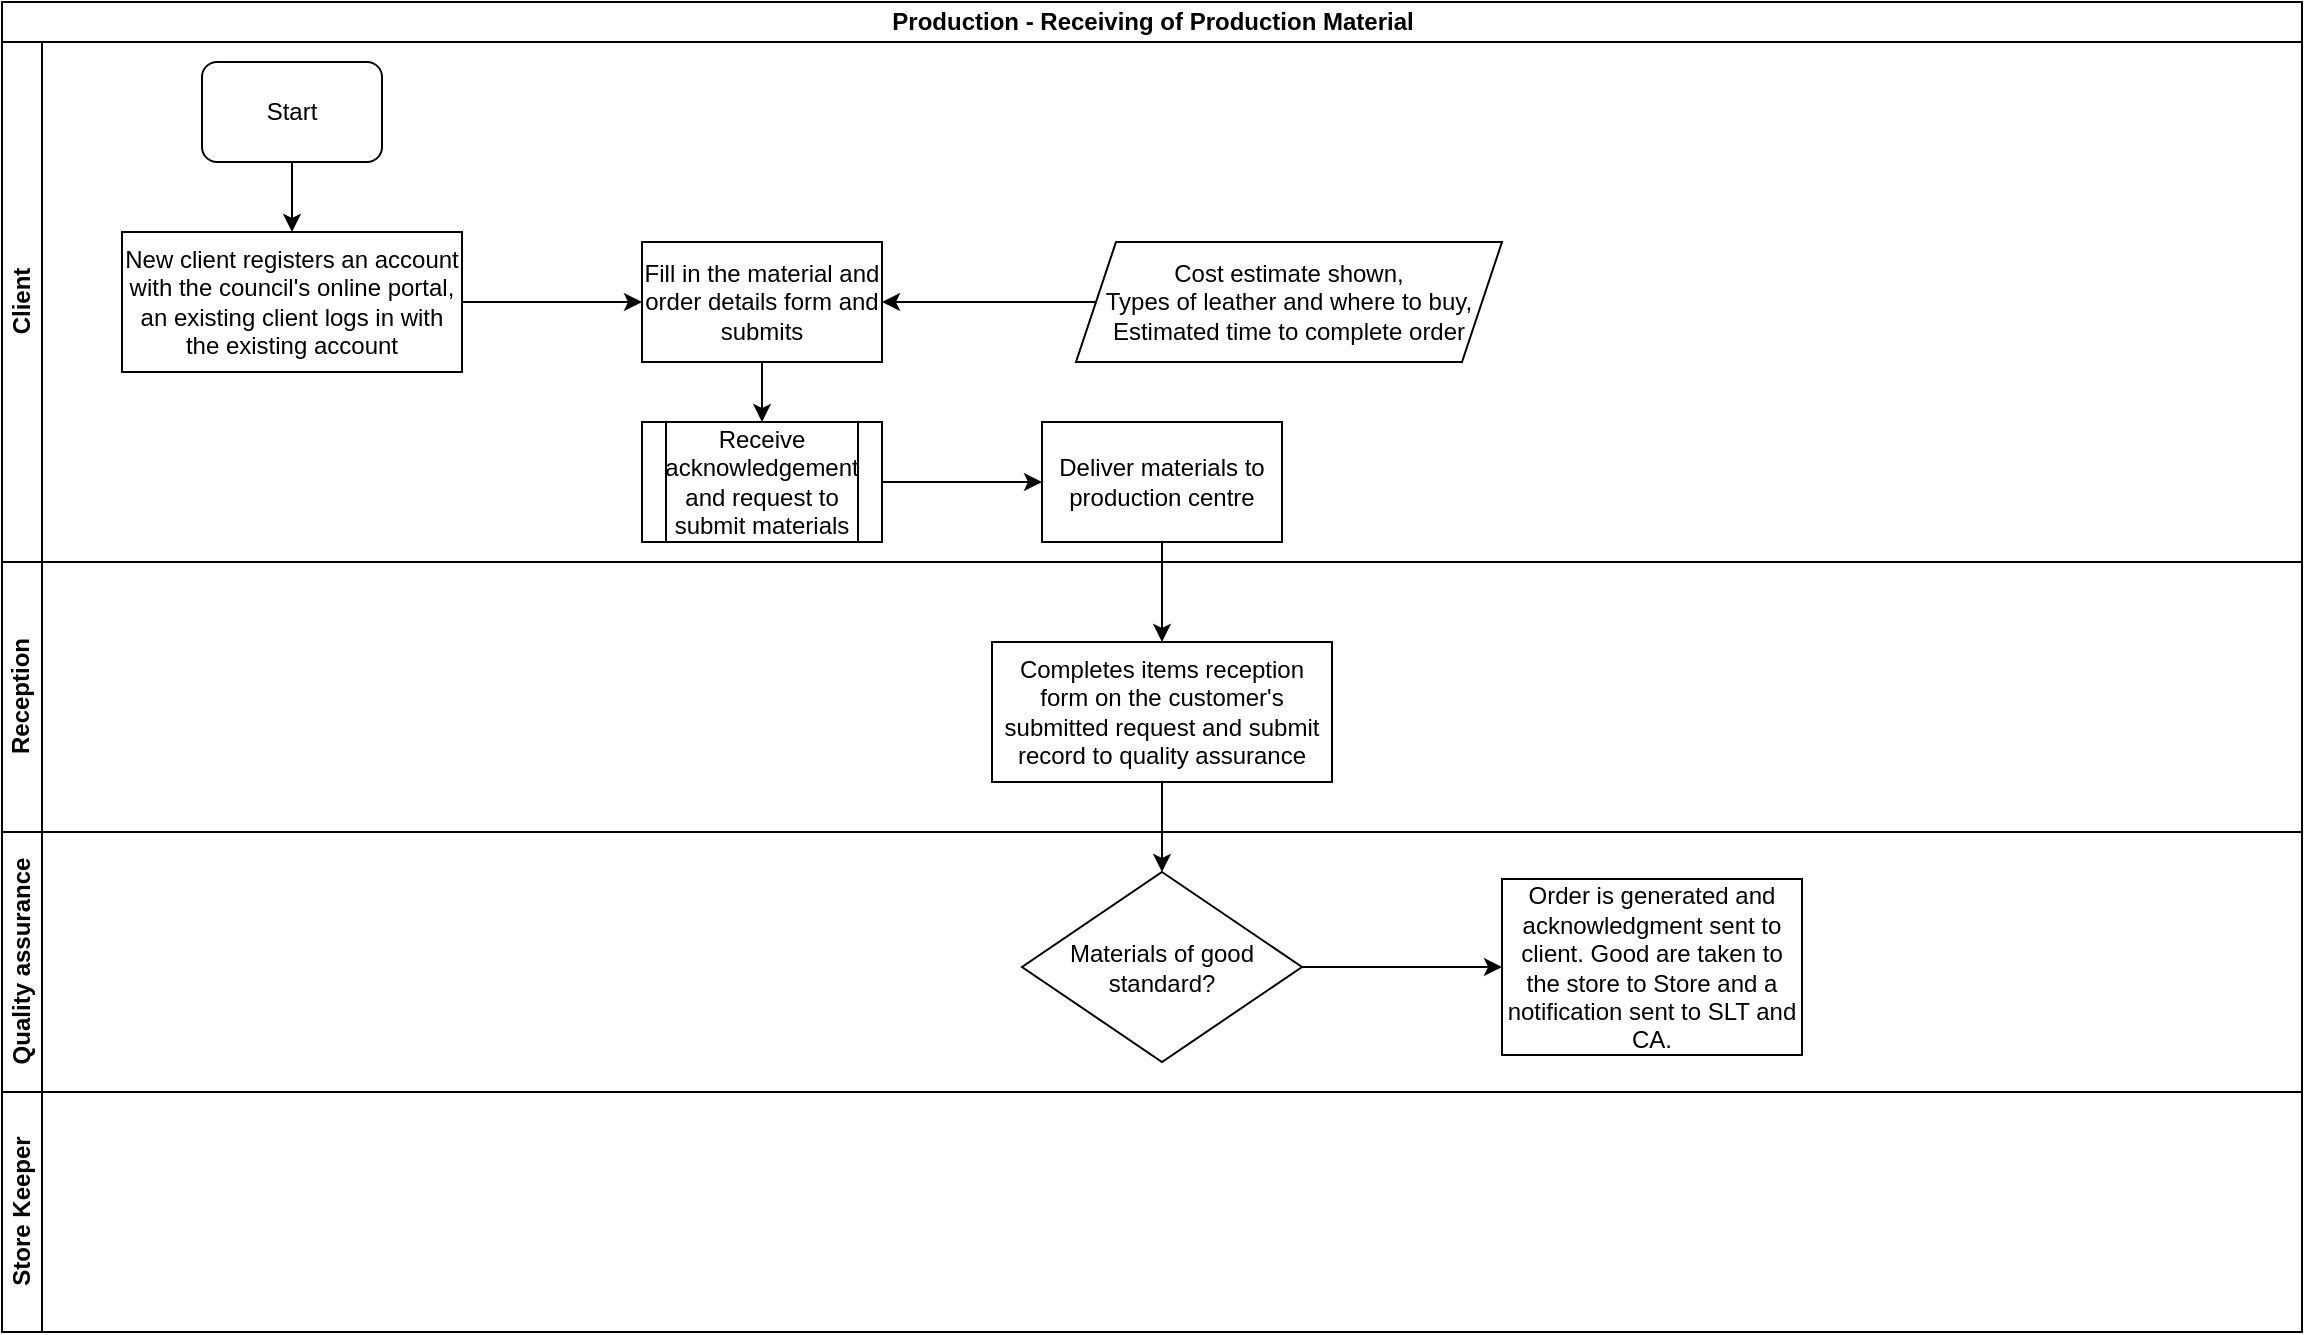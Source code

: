 <mxfile version="13.10.6" type="github">
  <diagram id="IWARdDuZ1ql6BfNOUT5s" name="Page-1">
    <mxGraphModel dx="1038" dy="547" grid="1" gridSize="10" guides="1" tooltips="1" connect="1" arrows="1" fold="1" page="1" pageScale="1" pageWidth="1169" pageHeight="827" math="0" shadow="0">
      <root>
        <mxCell id="0" />
        <mxCell id="1" parent="0" />
        <mxCell id="aD70b2e0ycqTwXBgA6Ax-1" value="Production - Receiving of Production Material" style="swimlane;html=1;childLayout=stackLayout;resizeParent=1;resizeParentMax=0;horizontal=1;startSize=20;horizontalStack=0;" vertex="1" parent="1">
          <mxGeometry x="10" y="10" width="1150" height="665" as="geometry" />
        </mxCell>
        <mxCell id="aD70b2e0ycqTwXBgA6Ax-2" value="Client" style="swimlane;html=1;startSize=20;horizontal=0;" vertex="1" parent="aD70b2e0ycqTwXBgA6Ax-1">
          <mxGeometry y="20" width="1150" height="260" as="geometry" />
        </mxCell>
        <mxCell id="aD70b2e0ycqTwXBgA6Ax-10" value="Start" style="rounded=1;whiteSpace=wrap;html=1;" vertex="1" parent="aD70b2e0ycqTwXBgA6Ax-2">
          <mxGeometry x="100" y="10" width="90" height="50" as="geometry" />
        </mxCell>
        <mxCell id="aD70b2e0ycqTwXBgA6Ax-13" value="New client registers an account with the council&#39;s online portal, an existing client logs in with the existing account" style="rounded=0;whiteSpace=wrap;html=1;" vertex="1" parent="aD70b2e0ycqTwXBgA6Ax-2">
          <mxGeometry x="60" y="95" width="170" height="70" as="geometry" />
        </mxCell>
        <mxCell id="aD70b2e0ycqTwXBgA6Ax-12" value="" style="edgeStyle=orthogonalEdgeStyle;rounded=0;orthogonalLoop=1;jettySize=auto;html=1;entryX=0.5;entryY=0;entryDx=0;entryDy=0;" edge="1" parent="aD70b2e0ycqTwXBgA6Ax-2" source="aD70b2e0ycqTwXBgA6Ax-10" target="aD70b2e0ycqTwXBgA6Ax-13">
          <mxGeometry relative="1" as="geometry">
            <mxPoint x="145" y="135" as="targetPoint" />
          </mxGeometry>
        </mxCell>
        <mxCell id="aD70b2e0ycqTwXBgA6Ax-14" value="Fill in the material and order details form and submits" style="whiteSpace=wrap;html=1;rounded=0;" vertex="1" parent="aD70b2e0ycqTwXBgA6Ax-2">
          <mxGeometry x="320" y="100" width="120" height="60" as="geometry" />
        </mxCell>
        <mxCell id="aD70b2e0ycqTwXBgA6Ax-15" value="" style="edgeStyle=orthogonalEdgeStyle;rounded=0;orthogonalLoop=1;jettySize=auto;html=1;" edge="1" parent="aD70b2e0ycqTwXBgA6Ax-2" source="aD70b2e0ycqTwXBgA6Ax-13" target="aD70b2e0ycqTwXBgA6Ax-14">
          <mxGeometry relative="1" as="geometry" />
        </mxCell>
        <mxCell id="aD70b2e0ycqTwXBgA6Ax-18" value="&lt;div&gt;Cost estimate shown,&lt;/div&gt;&lt;div&gt;Types of leather and where to buy,&lt;/div&gt;&lt;div&gt;Estimated time to complete order&lt;br&gt;&lt;/div&gt;" style="shape=parallelogram;perimeter=parallelogramPerimeter;whiteSpace=wrap;html=1;fixedSize=1;" vertex="1" parent="aD70b2e0ycqTwXBgA6Ax-2">
          <mxGeometry x="537" y="100" width="213" height="60" as="geometry" />
        </mxCell>
        <mxCell id="aD70b2e0ycqTwXBgA6Ax-20" value="" style="edgeStyle=orthogonalEdgeStyle;rounded=0;orthogonalLoop=1;jettySize=auto;html=1;entryX=1;entryY=0.5;entryDx=0;entryDy=0;" edge="1" parent="aD70b2e0ycqTwXBgA6Ax-2" source="aD70b2e0ycqTwXBgA6Ax-18" target="aD70b2e0ycqTwXBgA6Ax-14">
          <mxGeometry relative="1" as="geometry">
            <mxPoint x="450" y="130" as="targetPoint" />
          </mxGeometry>
        </mxCell>
        <mxCell id="aD70b2e0ycqTwXBgA6Ax-17" value="" style="edgeStyle=orthogonalEdgeStyle;rounded=0;orthogonalLoop=1;jettySize=auto;html=1;entryX=0.5;entryY=0;entryDx=0;entryDy=0;" edge="1" parent="aD70b2e0ycqTwXBgA6Ax-2" source="aD70b2e0ycqTwXBgA6Ax-14" target="aD70b2e0ycqTwXBgA6Ax-23">
          <mxGeometry relative="1" as="geometry">
            <mxPoint x="380" y="190" as="targetPoint" />
          </mxGeometry>
        </mxCell>
        <mxCell id="aD70b2e0ycqTwXBgA6Ax-23" value="Receive acknowledgement and request to submit materials" style="shape=process;whiteSpace=wrap;html=1;backgroundOutline=1;" vertex="1" parent="aD70b2e0ycqTwXBgA6Ax-2">
          <mxGeometry x="320" y="190" width="120" height="60" as="geometry" />
        </mxCell>
        <mxCell id="aD70b2e0ycqTwXBgA6Ax-3" value="Reception" style="swimlane;html=1;startSize=20;horizontal=0;" vertex="1" parent="aD70b2e0ycqTwXBgA6Ax-1">
          <mxGeometry y="280" width="1150" height="135" as="geometry" />
        </mxCell>
        <mxCell id="aD70b2e0ycqTwXBgA6Ax-24" value="Completes items reception form on the customer&#39;s submitted request and submit record to quality assurance" style="whiteSpace=wrap;html=1;rounded=0;" vertex="1" parent="aD70b2e0ycqTwXBgA6Ax-3">
          <mxGeometry x="495" y="40" width="170" height="70" as="geometry" />
        </mxCell>
        <mxCell id="aD70b2e0ycqTwXBgA6Ax-4" value="Quality assurance" style="swimlane;html=1;startSize=20;horizontal=0;" vertex="1" parent="aD70b2e0ycqTwXBgA6Ax-1">
          <mxGeometry y="415" width="1150" height="130" as="geometry" />
        </mxCell>
        <mxCell id="aD70b2e0ycqTwXBgA6Ax-26" value="Materials of good standard?" style="rhombus;whiteSpace=wrap;html=1;rounded=0;" vertex="1" parent="aD70b2e0ycqTwXBgA6Ax-4">
          <mxGeometry x="510" y="20" width="140" height="95" as="geometry" />
        </mxCell>
        <mxCell id="aD70b2e0ycqTwXBgA6Ax-28" value="Order is generated and acknowledgment sent to client. Good are taken to the store to Store and a notification sent to SLT and CA." style="whiteSpace=wrap;html=1;rounded=0;" vertex="1" parent="aD70b2e0ycqTwXBgA6Ax-4">
          <mxGeometry x="750" y="23.5" width="150" height="88" as="geometry" />
        </mxCell>
        <mxCell id="aD70b2e0ycqTwXBgA6Ax-29" value="" style="edgeStyle=orthogonalEdgeStyle;rounded=0;orthogonalLoop=1;jettySize=auto;html=1;" edge="1" parent="aD70b2e0ycqTwXBgA6Ax-4" source="aD70b2e0ycqTwXBgA6Ax-26" target="aD70b2e0ycqTwXBgA6Ax-28">
          <mxGeometry relative="1" as="geometry" />
        </mxCell>
        <mxCell id="aD70b2e0ycqTwXBgA6Ax-9" value="Store Keeper" style="swimlane;html=1;startSize=20;horizontal=0;" vertex="1" parent="aD70b2e0ycqTwXBgA6Ax-1">
          <mxGeometry y="545" width="1150" height="120" as="geometry" />
        </mxCell>
        <mxCell id="aD70b2e0ycqTwXBgA6Ax-27" value="" style="edgeStyle=orthogonalEdgeStyle;rounded=0;orthogonalLoop=1;jettySize=auto;html=1;" edge="1" parent="aD70b2e0ycqTwXBgA6Ax-1" source="aD70b2e0ycqTwXBgA6Ax-24" target="aD70b2e0ycqTwXBgA6Ax-26">
          <mxGeometry relative="1" as="geometry" />
        </mxCell>
        <mxCell id="aD70b2e0ycqTwXBgA6Ax-25" value="" style="edgeStyle=orthogonalEdgeStyle;rounded=0;orthogonalLoop=1;jettySize=auto;html=1;" edge="1" parent="1" source="aD70b2e0ycqTwXBgA6Ax-21" target="aD70b2e0ycqTwXBgA6Ax-24">
          <mxGeometry relative="1" as="geometry" />
        </mxCell>
        <mxCell id="aD70b2e0ycqTwXBgA6Ax-21" value="Deliver materials to production centre" style="whiteSpace=wrap;html=1;rounded=0;" vertex="1" parent="1">
          <mxGeometry x="530" y="220" width="120" height="60" as="geometry" />
        </mxCell>
        <mxCell id="aD70b2e0ycqTwXBgA6Ax-22" value="" style="edgeStyle=orthogonalEdgeStyle;rounded=0;orthogonalLoop=1;jettySize=auto;html=1;exitX=1;exitY=0.5;exitDx=0;exitDy=0;" edge="1" parent="1" source="aD70b2e0ycqTwXBgA6Ax-23" target="aD70b2e0ycqTwXBgA6Ax-21">
          <mxGeometry relative="1" as="geometry">
            <mxPoint x="450" y="250" as="sourcePoint" />
          </mxGeometry>
        </mxCell>
      </root>
    </mxGraphModel>
  </diagram>
</mxfile>
